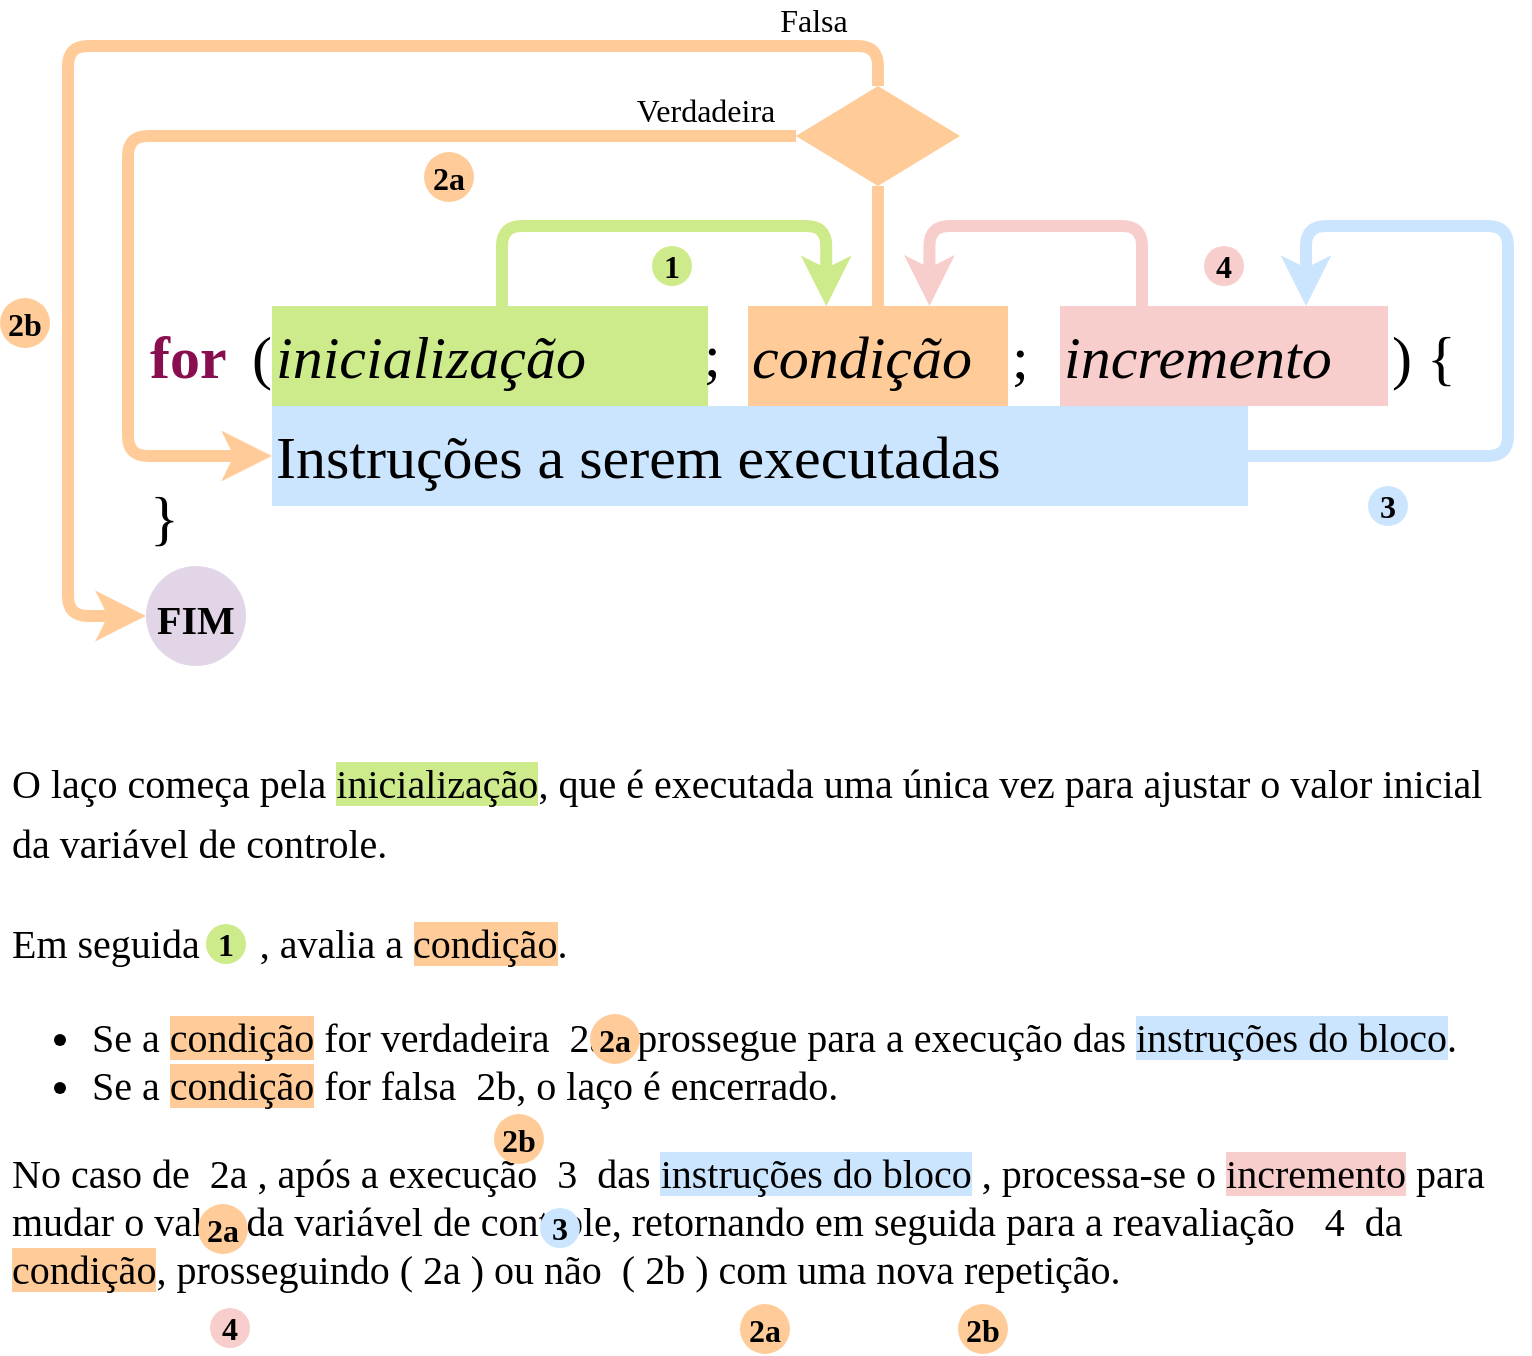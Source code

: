 <mxfile version="14.5.1" type="device"><diagram id="m1Z9rGd2XrPJlNR0d_-3" name="Página-1"><mxGraphModel dx="1463" dy="857" grid="1" gridSize="10" guides="1" tooltips="1" connect="1" arrows="1" fold="1" page="1" pageScale="1" pageWidth="827" pageHeight="1169" math="0" shadow="0"><root><mxCell id="0"/><mxCell id="1" parent="0"/><mxCell id="CJPHjwp--VQjylM1ezmd-42" value="" style="group" parent="1" vertex="1" connectable="0"><mxGeometry x="40" y="10" width="730" height="333" as="geometry"/></mxCell><mxCell id="CJPHjwp--VQjylM1ezmd-1" value="&lt;b&gt;&lt;font color=&quot;#880e4f&quot;&gt;for&lt;/font&gt;&lt;/b&gt;" style="text;html=1;strokeColor=none;fillColor=none;align=left;verticalAlign=middle;whiteSpace=wrap;rounded=0;fontSize=30;fontFamily=Iosevka Booklet;" parent="CJPHjwp--VQjylM1ezmd-42" vertex="1"><mxGeometry x="39" y="153" width="71" height="50" as="geometry"/></mxCell><mxCell id="CJPHjwp--VQjylM1ezmd-5" value="inicialização" style="text;html=1;align=left;verticalAlign=middle;whiteSpace=wrap;rounded=0;fontSize=30;fontFamily=Iosevka Booklet;fontStyle=2;fillColor=#CDEB8B;" parent="CJPHjwp--VQjylM1ezmd-42" vertex="1"><mxGeometry x="102" y="153" width="218" height="50" as="geometry"/></mxCell><mxCell id="CJPHjwp--VQjylM1ezmd-6" value="condição" style="text;html=1;align=left;verticalAlign=middle;whiteSpace=wrap;rounded=0;fontSize=30;fontFamily=Iosevka Booklet;fontStyle=2;fillColor=#ffcc99;" parent="CJPHjwp--VQjylM1ezmd-42" vertex="1"><mxGeometry x="340" y="153" width="130" height="50" as="geometry"/></mxCell><mxCell id="CJPHjwp--VQjylM1ezmd-12" style="edgeStyle=orthogonalEdgeStyle;rounded=1;orthogonalLoop=1;jettySize=auto;html=1;fontSize=30;exitX=0.5;exitY=0;exitDx=0;exitDy=0;endSize=6;targetPerimeterSpacing=0;jumpStyle=none;strokeWidth=6;strokeColor=#CDEB8B;entryX=0.301;entryY=0.003;entryDx=0;entryDy=0;entryPerimeter=0;" parent="CJPHjwp--VQjylM1ezmd-42" source="CJPHjwp--VQjylM1ezmd-5" target="CJPHjwp--VQjylM1ezmd-6" edge="1"><mxGeometry relative="1" as="geometry"><mxPoint x="379" y="143" as="targetPoint"/><Array as="points"><mxPoint x="211" y="163"/><mxPoint x="217" y="163"/><mxPoint x="217" y="113"/><mxPoint x="379" y="113"/></Array></mxGeometry></mxCell><mxCell id="CJPHjwp--VQjylM1ezmd-33" style="edgeStyle=orthogonalEdgeStyle;rounded=1;jumpStyle=none;orthogonalLoop=1;jettySize=auto;html=1;entryX=0.698;entryY=-0.001;entryDx=0;entryDy=0;entryPerimeter=0;startArrow=none;startFill=0;endArrow=classic;endFill=1;endSize=6;targetPerimeterSpacing=0;strokeWidth=6;fontSize=30;exitX=0.25;exitY=0;exitDx=0;exitDy=0;strokeColor=#F8CECC;" parent="CJPHjwp--VQjylM1ezmd-42" source="CJPHjwp--VQjylM1ezmd-7" target="CJPHjwp--VQjylM1ezmd-6" edge="1"><mxGeometry relative="1" as="geometry"><Array as="points"><mxPoint x="537" y="113"/><mxPoint x="431" y="113"/></Array></mxGeometry></mxCell><mxCell id="CJPHjwp--VQjylM1ezmd-7" value="incremento" style="text;html=1;align=left;verticalAlign=middle;whiteSpace=wrap;rounded=0;fontSize=30;fontFamily=Iosevka Booklet;fontStyle=2;fillColor=#F8CECC;" parent="CJPHjwp--VQjylM1ezmd-42" vertex="1"><mxGeometry x="496" y="153" width="164" height="50" as="geometry"/></mxCell><mxCell id="CJPHjwp--VQjylM1ezmd-14" style="edgeStyle=orthogonalEdgeStyle;rounded=1;orthogonalLoop=1;jettySize=auto;html=1;exitX=1;exitY=0.5;exitDx=0;exitDy=0;fontSize=30;strokeWidth=6;strokeColor=#CCE5FF;" parent="CJPHjwp--VQjylM1ezmd-42" source="CJPHjwp--VQjylM1ezmd-8" edge="1"><mxGeometry relative="1" as="geometry"><mxPoint x="619" y="153" as="targetPoint"/><Array as="points"><mxPoint x="720" y="228"/><mxPoint x="720" y="113"/><mxPoint x="619" y="113"/></Array></mxGeometry></mxCell><mxCell id="CJPHjwp--VQjylM1ezmd-8" value="Instruções a serem executadas" style="text;html=1;align=left;verticalAlign=middle;whiteSpace=wrap;rounded=0;fontSize=30;fontFamily=Iosevka Booklet;fillColor=#CCE5FF;" parent="CJPHjwp--VQjylM1ezmd-42" vertex="1"><mxGeometry x="102" y="203" width="488" height="50" as="geometry"/></mxCell><mxCell id="CJPHjwp--VQjylM1ezmd-9" value="}" style="text;html=1;strokeColor=none;fillColor=none;align=left;verticalAlign=middle;whiteSpace=wrap;rounded=0;fontSize=30;fontFamily=Iosevka Booklet;" parent="CJPHjwp--VQjylM1ezmd-42" vertex="1"><mxGeometry x="39" y="233" width="30" height="50" as="geometry"/></mxCell><mxCell id="CJPHjwp--VQjylM1ezmd-15" value="(" style="text;html=1;strokeColor=none;fillColor=none;align=left;verticalAlign=middle;whiteSpace=wrap;rounded=0;fontSize=30;fontFamily=Iosevka Booklet;" parent="CJPHjwp--VQjylM1ezmd-42" vertex="1"><mxGeometry x="90" y="153" width="20" height="50" as="geometry"/></mxCell><mxCell id="CJPHjwp--VQjylM1ezmd-17" value=";" style="text;html=1;strokeColor=none;fillColor=none;align=left;verticalAlign=middle;whiteSpace=wrap;rounded=0;fontSize=30;fontFamily=Iosevka Booklet;" parent="CJPHjwp--VQjylM1ezmd-42" vertex="1"><mxGeometry x="316" y="152" width="20" height="50" as="geometry"/></mxCell><mxCell id="CJPHjwp--VQjylM1ezmd-19" value=";" style="text;html=1;strokeColor=none;fillColor=none;align=left;verticalAlign=middle;whiteSpace=wrap;rounded=0;fontSize=30;fontFamily=Iosevka Booklet;" parent="CJPHjwp--VQjylM1ezmd-42" vertex="1"><mxGeometry x="470" y="153" width="20" height="50" as="geometry"/></mxCell><mxCell id="CJPHjwp--VQjylM1ezmd-20" value=") {" style="text;html=1;strokeColor=none;fillColor=none;align=left;verticalAlign=middle;whiteSpace=wrap;rounded=0;fontSize=30;fontFamily=Iosevka Booklet;" parent="CJPHjwp--VQjylM1ezmd-42" vertex="1"><mxGeometry x="660" y="153" width="70" height="50" as="geometry"/></mxCell><mxCell id="CJPHjwp--VQjylM1ezmd-26" style="edgeStyle=orthogonalEdgeStyle;rounded=1;orthogonalLoop=1;jettySize=auto;html=1;entryX=0;entryY=0.5;entryDx=0;entryDy=0;endArrow=classic;endFill=1;fontSize=30;strokeWidth=6;strokeColor=#FFCC99;" parent="CJPHjwp--VQjylM1ezmd-42" source="CJPHjwp--VQjylM1ezmd-21" target="CJPHjwp--VQjylM1ezmd-8" edge="1"><mxGeometry relative="1" as="geometry"><Array as="points"><mxPoint x="30" y="68"/><mxPoint x="30" y="228"/></Array></mxGeometry></mxCell><mxCell id="CJPHjwp--VQjylM1ezmd-27" style="edgeStyle=orthogonalEdgeStyle;rounded=1;orthogonalLoop=1;jettySize=auto;html=1;exitX=0.5;exitY=0;exitDx=0;exitDy=0;endArrow=classic;endFill=1;fontSize=30;entryX=0;entryY=0.5;entryDx=0;entryDy=0;strokeWidth=6;strokeColor=#FFCC99;" parent="CJPHjwp--VQjylM1ezmd-42" source="CJPHjwp--VQjylM1ezmd-21" edge="1"><mxGeometry relative="1" as="geometry"><mxPoint x="39" y="308" as="targetPoint"/><Array as="points"><mxPoint x="405" y="23"/><mxPoint y="23"/><mxPoint y="308"/></Array></mxGeometry></mxCell><mxCell id="CJPHjwp--VQjylM1ezmd-21" value="" style="rhombus;whiteSpace=wrap;html=1;fontSize=30;strokeColor=none;fillColor=#FFCC99;" parent="CJPHjwp--VQjylM1ezmd-42" vertex="1"><mxGeometry x="364" y="43" width="82" height="50" as="geometry"/></mxCell><mxCell id="CJPHjwp--VQjylM1ezmd-25" style="edgeStyle=orthogonalEdgeStyle;rounded=1;orthogonalLoop=1;jettySize=auto;html=1;exitX=0.5;exitY=0;exitDx=0;exitDy=0;entryX=0.5;entryY=1;entryDx=0;entryDy=0;fontSize=30;endArrow=none;endFill=0;strokeWidth=6;strokeColor=#FFCC99;" parent="CJPHjwp--VQjylM1ezmd-42" source="CJPHjwp--VQjylM1ezmd-6" target="CJPHjwp--VQjylM1ezmd-21" edge="1"><mxGeometry relative="1" as="geometry"/></mxCell><mxCell id="CJPHjwp--VQjylM1ezmd-22" style="edgeStyle=orthogonalEdgeStyle;rounded=0;orthogonalLoop=1;jettySize=auto;html=1;exitX=0.5;exitY=1;exitDx=0;exitDy=0;fontSize=30;" parent="CJPHjwp--VQjylM1ezmd-42" source="CJPHjwp--VQjylM1ezmd-21" target="CJPHjwp--VQjylM1ezmd-21" edge="1"><mxGeometry relative="1" as="geometry"/></mxCell><mxCell id="CJPHjwp--VQjylM1ezmd-32" value="FIM" style="ellipse;aspect=fixed;fontSize=20;fillColor=#e1d5e7;strokeColor=none;fontFamily=Rambla;fontSource=https%3A%2F%2Ffonts.googleapis.com%2Fcss%3Ffamily%3DRambla;verticalAlign=middle;fontStyle=1;" parent="CJPHjwp--VQjylM1ezmd-42" vertex="1"><mxGeometry x="39" y="283" width="50" height="50" as="geometry"/></mxCell><mxCell id="CJPHjwp--VQjylM1ezmd-36" value="&lt;font face=&quot;Rambla&quot; data-font-src=&quot;https://fonts.googleapis.com/css?family=Rambla&quot; style=&quot;font-size: 16px;&quot;&gt;Verdadeira&lt;/font&gt;" style="text;html=1;strokeColor=none;fillColor=none;align=center;verticalAlign=middle;whiteSpace=wrap;rounded=0;fontSize=16;" parent="CJPHjwp--VQjylM1ezmd-42" vertex="1"><mxGeometry x="284" y="45" width="70" height="20" as="geometry"/></mxCell><mxCell id="CJPHjwp--VQjylM1ezmd-37" value="&lt;font face=&quot;Rambla&quot; data-font-src=&quot;https://fonts.googleapis.com/css?family=Rambla&quot; style=&quot;font-size: 16px&quot;&gt;Falsa&lt;/font&gt;" style="text;html=1;strokeColor=none;fillColor=none;align=center;verticalAlign=middle;whiteSpace=wrap;rounded=0;fontSize=16;" parent="CJPHjwp--VQjylM1ezmd-42" vertex="1"><mxGeometry x="353" width="40" height="20" as="geometry"/></mxCell><mxCell id="CJPHjwp--VQjylM1ezmd-38" value="1" style="ellipse;whiteSpace=wrap;html=1;aspect=fixed;fontSize=16;fontFamily=Rambla;fontSource=https%3A%2F%2Ffonts.googleapis.com%2Fcss%3Ffamily%3DRambla;fontStyle=1;fillColor=#CDEB8B;strokeColor=none;" parent="CJPHjwp--VQjylM1ezmd-42" vertex="1"><mxGeometry x="292" y="123" width="20" height="20" as="geometry"/></mxCell><mxCell id="CJPHjwp--VQjylM1ezmd-40" value="3" style="ellipse;whiteSpace=wrap;html=1;aspect=fixed;fontSize=16;fontFamily=Rambla;fontSource=https%3A%2F%2Ffonts.googleapis.com%2Fcss%3Ffamily%3DRambla;fontStyle=1;strokeColor=none;fillColor=#CCE5FF;" parent="CJPHjwp--VQjylM1ezmd-42" vertex="1"><mxGeometry x="650" y="243" width="20" height="20" as="geometry"/></mxCell><mxCell id="CJPHjwp--VQjylM1ezmd-41" value="4" style="ellipse;whiteSpace=wrap;html=1;aspect=fixed;fontSize=16;fontFamily=Rambla;fontSource=https%3A%2F%2Ffonts.googleapis.com%2Fcss%3Ffamily%3DRambla;fontStyle=1;strokeColor=none;fillColor=#F8CECC;" parent="CJPHjwp--VQjylM1ezmd-42" vertex="1"><mxGeometry x="568" y="123" width="20" height="20" as="geometry"/></mxCell><mxCell id="CJPHjwp--VQjylM1ezmd-39" value="2a" style="ellipse;whiteSpace=wrap;html=1;aspect=fixed;fontSize=16;fontFamily=Rambla;fontSource=https%3A%2F%2Ffonts.googleapis.com%2Fcss%3Ffamily%3DRambla;fontStyle=1;strokeColor=none;fillColor=#FFCC99;" parent="1" vertex="1"><mxGeometry x="218" y="86" width="25" height="25" as="geometry"/></mxCell><mxCell id="IVKh0tHGEJVDCKHe6AoZ-2" value="2b" style="ellipse;whiteSpace=wrap;html=1;aspect=fixed;fontSize=16;fontFamily=Rambla;fontSource=https%3A%2F%2Ffonts.googleapis.com%2Fcss%3Ffamily%3DRambla;fontStyle=1;strokeColor=none;fillColor=#FFCC99;" parent="1" vertex="1"><mxGeometry x="6" y="159" width="25" height="25" as="geometry"/></mxCell><mxCell id="_Fotg0aD4JvlLJolouqc-1" value="&lt;p style=&quot;line-height: 150%&quot;&gt;O laço começa pela &lt;font face=&quot;Iosevka Booklet&quot; style=&quot;background-color: rgb(205 , 235 , 139)&quot;&gt;inicialização&lt;/font&gt;, que é executada uma única vez para ajustar o valor inicial da variável de controle.&lt;/p&gt;&lt;p style=&quot;line-height: 150%&quot;&gt;Em seguida&amp;nbsp; 1&amp;nbsp; , avalia a &lt;font face=&quot;Iosevka Booklet&quot; style=&quot;background-color: rgb(255 , 204 , 153)&quot;&gt;condição&lt;/font&gt;.&lt;/p&gt;&lt;p style=&quot;line-height: 150%&quot;&gt;&lt;/p&gt;&lt;ul&gt;&lt;li&gt;Se a &lt;font face=&quot;Iosevka Booklet&quot; style=&quot;background-color: rgb(255 , 204 , 153)&quot;&gt;condição&lt;/font&gt; for verdadeira&amp;nbsp; 2a , prossegue para a execução das &lt;font face=&quot;Iosevka Booklet&quot; style=&quot;background-color: rgb(204 , 229 , 255)&quot;&gt;instruções do bloco&lt;/font&gt;.&lt;/li&gt;&lt;li&gt;Se a &lt;font face=&quot;Iosevka Booklet&quot; style=&quot;background-color: rgb(255 , 204 , 153)&quot;&gt;condição&lt;/font&gt; for falsa&amp;nbsp; 2b, o laço é encerrado.&lt;/li&gt;&lt;/ul&gt;&lt;div&gt;No caso de&amp;nbsp; 2a , após a execução&amp;nbsp; 3&amp;nbsp; das &lt;font face=&quot;Iosevka Booklet&quot; style=&quot;background-color: rgb(204 , 229 , 255)&quot;&gt;instruções do bloco&lt;/font&gt;&amp;nbsp;, processa-se o &lt;font face=&quot;Iosevka Booklet&quot; style=&quot;background-color: rgb(248 , 206 , 204)&quot;&gt;incremento&lt;/font&gt;&amp;nbsp;para mudar o valor da variável de controle, retornando em seguida para a reavaliação&amp;nbsp; &amp;nbsp;4&amp;nbsp; da &lt;font face=&quot;Iosevka Booklet&quot; style=&quot;background-color: rgb(255 , 204 , 153)&quot;&gt;condição&lt;/font&gt;, prosseguindo ( 2a ) ou não&amp;nbsp; ( 2b ) com uma nova repetição.&lt;/div&gt;&lt;p&gt;&lt;/p&gt;" style="text;html=1;strokeColor=none;fillColor=none;align=left;verticalAlign=top;whiteSpace=wrap;rounded=0;fontFamily=Rambla;fontSource=https%3A%2F%2Ffonts.googleapis.com%2Fcss%3Ffamily%3DRambla;fontSize=20;" vertex="1" parent="1"><mxGeometry x="10" y="360" width="750" height="310" as="geometry"/></mxCell><mxCell id="_Fotg0aD4JvlLJolouqc-2" value="1" style="ellipse;whiteSpace=wrap;html=1;aspect=fixed;fontSize=16;fontFamily=Rambla;fontSource=https%3A%2F%2Ffonts.googleapis.com%2Fcss%3Ffamily%3DRambla;fontStyle=1;fillColor=#CDEB8B;strokeColor=none;" vertex="1" parent="1"><mxGeometry x="109" y="472" width="20" height="20" as="geometry"/></mxCell><mxCell id="_Fotg0aD4JvlLJolouqc-3" value="2a" style="ellipse;whiteSpace=wrap;html=1;aspect=fixed;fontSize=16;fontFamily=Rambla;fontSource=https%3A%2F%2Ffonts.googleapis.com%2Fcss%3Ffamily%3DRambla;fontStyle=1;strokeColor=none;fillColor=#FFCC99;" vertex="1" parent="1"><mxGeometry x="301" y="517" width="25" height="25" as="geometry"/></mxCell><mxCell id="_Fotg0aD4JvlLJolouqc-4" value="2a" style="ellipse;whiteSpace=wrap;html=1;aspect=fixed;fontSize=16;fontFamily=Rambla;fontSource=https%3A%2F%2Ffonts.googleapis.com%2Fcss%3Ffamily%3DRambla;fontStyle=1;strokeColor=none;fillColor=#FFCC99;" vertex="1" parent="1"><mxGeometry x="105" y="612" width="25" height="25" as="geometry"/></mxCell><mxCell id="_Fotg0aD4JvlLJolouqc-5" value="2b" style="ellipse;whiteSpace=wrap;html=1;aspect=fixed;fontSize=16;fontFamily=Rambla;fontSource=https%3A%2F%2Ffonts.googleapis.com%2Fcss%3Ffamily%3DRambla;fontStyle=1;strokeColor=none;fillColor=#FFCC99;" vertex="1" parent="1"><mxGeometry x="253" y="567" width="25" height="25" as="geometry"/></mxCell><mxCell id="_Fotg0aD4JvlLJolouqc-7" value="2b" style="ellipse;whiteSpace=wrap;html=1;aspect=fixed;fontSize=16;fontFamily=Rambla;fontSource=https%3A%2F%2Ffonts.googleapis.com%2Fcss%3Ffamily%3DRambla;fontStyle=1;strokeColor=none;fillColor=#FFCC99;" vertex="1" parent="1"><mxGeometry x="485" y="662" width="25" height="25" as="geometry"/></mxCell><mxCell id="_Fotg0aD4JvlLJolouqc-8" value="3" style="ellipse;whiteSpace=wrap;html=1;aspect=fixed;fontSize=16;fontFamily=Rambla;fontSource=https%3A%2F%2Ffonts.googleapis.com%2Fcss%3Ffamily%3DRambla;fontStyle=1;strokeColor=none;fillColor=#CCE5FF;" vertex="1" parent="1"><mxGeometry x="276" y="614" width="20" height="20" as="geometry"/></mxCell><mxCell id="_Fotg0aD4JvlLJolouqc-9" value="4" style="ellipse;whiteSpace=wrap;html=1;aspect=fixed;fontSize=16;fontFamily=Rambla;fontSource=https%3A%2F%2Ffonts.googleapis.com%2Fcss%3Ffamily%3DRambla;fontStyle=1;strokeColor=none;fillColor=#F8CECC;" vertex="1" parent="1"><mxGeometry x="111" y="664" width="20" height="20" as="geometry"/></mxCell><mxCell id="_Fotg0aD4JvlLJolouqc-10" value="2a" style="ellipse;whiteSpace=wrap;html=1;aspect=fixed;fontSize=16;fontFamily=Rambla;fontSource=https%3A%2F%2Ffonts.googleapis.com%2Fcss%3Ffamily%3DRambla;fontStyle=1;strokeColor=none;fillColor=#FFCC99;" vertex="1" parent="1"><mxGeometry x="376" y="662" width="25" height="25" as="geometry"/></mxCell></root></mxGraphModel></diagram></mxfile>